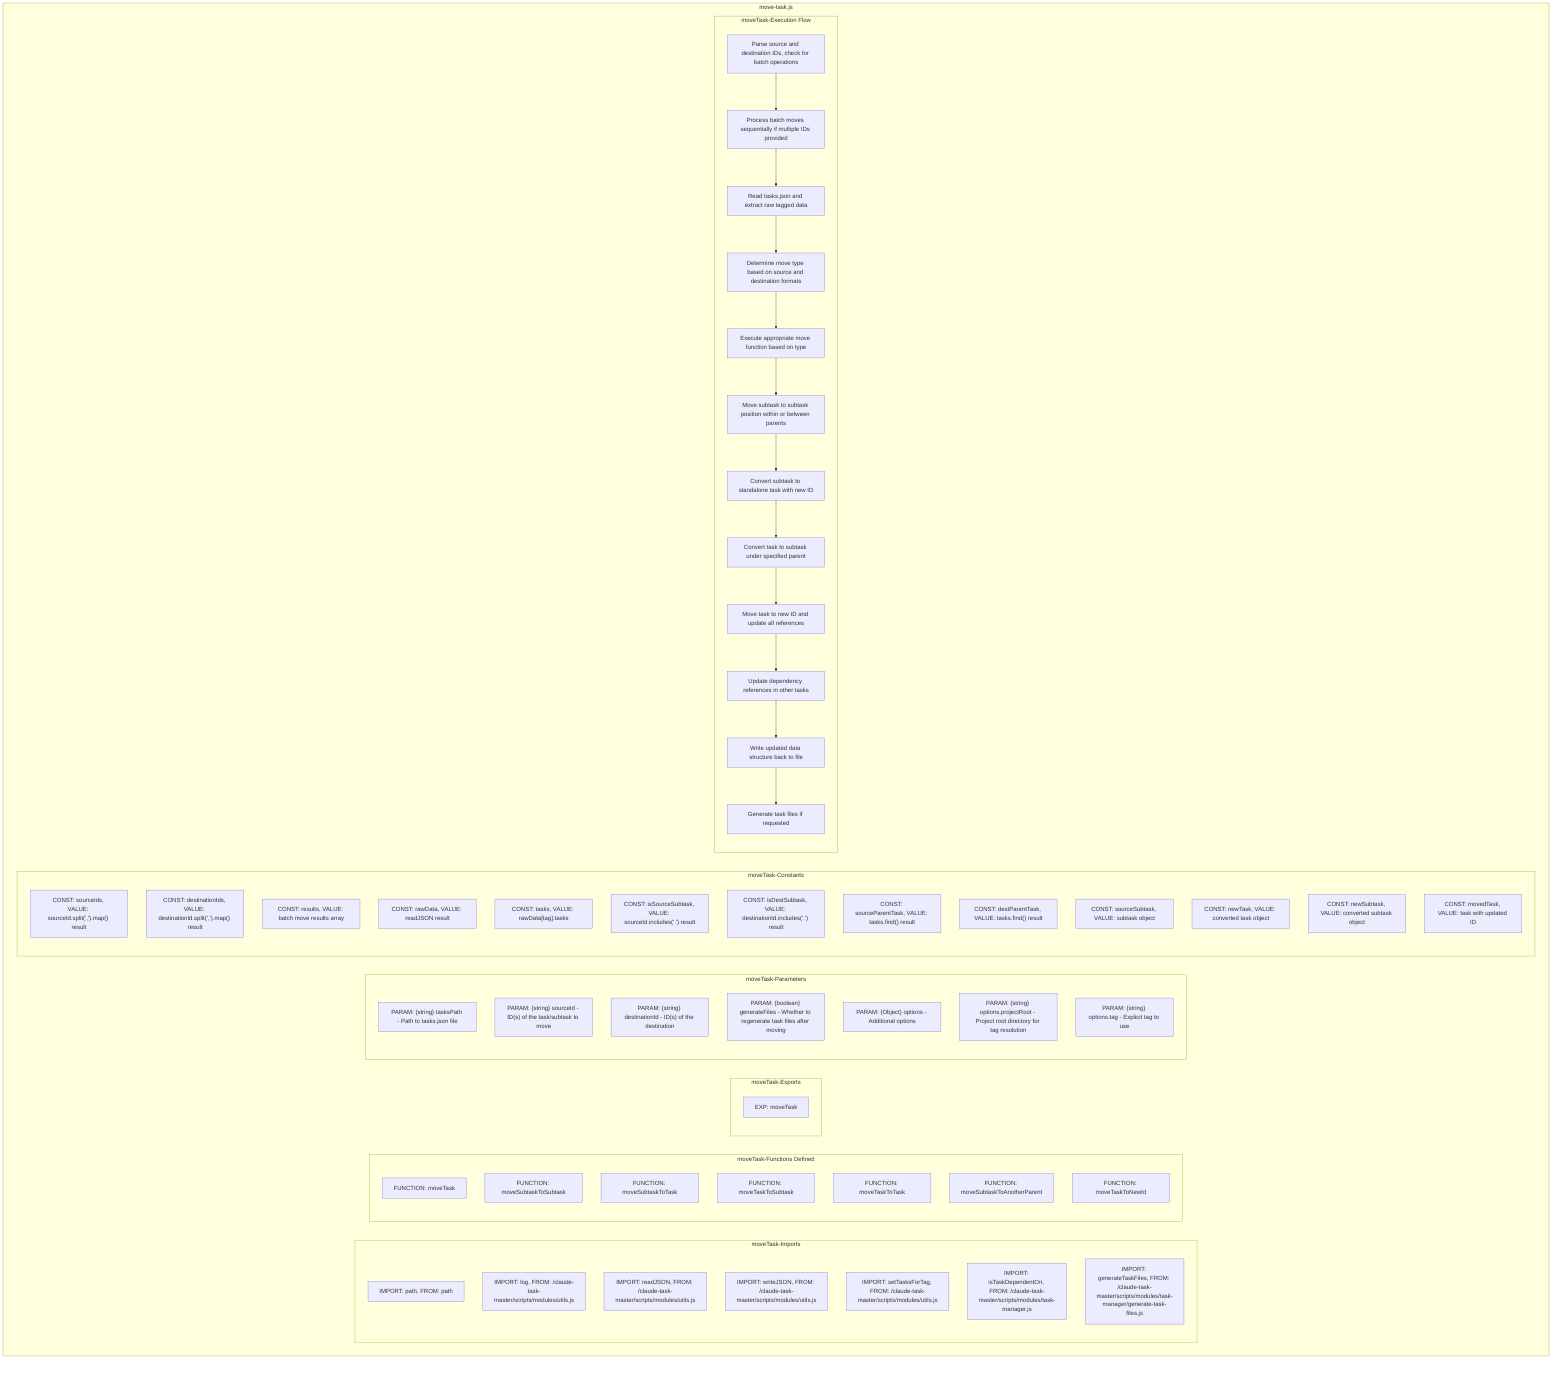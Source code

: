 flowchart TB
    subgraph moveTask-Imports["moveTask-Imports"]
        I1["IMPORT: path, FROM: path"]
        I2["IMPORT: log, FROM: /claude-task-master/scripts/modules/utils.js"]
        I3["IMPORT: readJSON, FROM: /claude-task-master/scripts/modules/utils.js"]
        I4["IMPORT: writeJSON, FROM: /claude-task-master/scripts/modules/utils.js"]
        I5["IMPORT: setTasksForTag, FROM: /claude-task-master/scripts/modules/utils.js"]
        I6["IMPORT: isTaskDependentOn, FROM: /claude-task-master/scripts/modules/task-manager.js"]
        I7["IMPORT: generateTaskFiles, FROM: /claude-task-master/scripts/modules/task-manager/generate-task-files.js"]
    end
    subgraph moveTask-FunctionsDefined["moveTask-Functions Defined"]
        FU1["FUNCTION: moveTask"]
        FU2["FUNCTION: moveSubtaskToSubtask"]
        FU3["FUNCTION: moveSubtaskToTask"]
        FU4["FUNCTION: moveTaskToSubtask"]
        FU5["FUNCTION: moveTaskToTask"]
        FU6["FUNCTION: moveSubtaskToAnotherParent"]
        FU7["FUNCTION: moveTaskToNewId"]
    end
    subgraph moveTask-Exports["moveTask-Exports"]
        E1["EXP: moveTask"]
    end
    subgraph moveTask-Parameters["moveTask-Parameters"]
        P1["PARAM: {string} tasksPath - Path to tasks.json file"]
        P2["PARAM: {string} sourceId - ID(s) of the task/subtask to move"]
        P3["PARAM: {string} destinationId - ID(s) of the destination"]
        P4["PARAM: {boolean} generateFiles - Whether to regenerate task files after moving"]
        P5["PARAM: {Object} options - Additional options"]
        P6["PARAM: {string} options.projectRoot - Project root directory for tag resolution"]
        P7["PARAM: {string} options.tag - Explicit tag to use"]
    end
    subgraph moveTask-Constants["moveTask-Constants"]
        C1["CONST: sourceIds, VALUE: sourceId.split(',').map() result"]
        C2["CONST: destinationIds, VALUE: destinationId.split(',').map() result"]
        C3["CONST: results, VALUE: batch move results array"]
        C4["CONST: rawData, VALUE: readJSON result"]
        C5["CONST: tasks, VALUE: rawData[tag].tasks"]
        C6["CONST: isSourceSubtask, VALUE: sourceId.includes('.') result"]
        C7["CONST: isDestSubtask, VALUE: destinationId.includes('.') result"]
        C8["CONST: sourceParentTask, VALUE: tasks.find() result"]
        C9["CONST: destParentTask, VALUE: tasks.find() result"]
        C10["CONST: sourceSubtask, VALUE: subtask object"]
        C11["CONST: newTask, VALUE: converted task object"]
        C12["CONST: newSubtask, VALUE: converted subtask object"]
        C13["CONST: movedTask, VALUE: task with updated ID"]
    end
    subgraph moveTask-ExecutionFlow["moveTask-Execution Flow"]
        FL1["Parse source and destination IDs, check for batch operations"]
        FL2["Process batch moves sequentially if multiple IDs provided"]
        FL3["Read tasks.json and extract raw tagged data"]
        FL4["Determine move type based on source and destination formats"]
        FL5["Execute appropriate move function based on type"]
        FL6["Move subtask to subtask position within or between parents"]
        FL7["Convert subtask to standalone task with new ID"]
        FL8["Convert task to subtask under specified parent"]
        FL9["Move task to new ID and update all references"]
        FL10["Update dependency references in other tasks"]
        FL11["Write updated data structure back to file"]
        FL12["Generate task files if requested"]
    end
    subgraph moveTask["move-task.js"]
        moveTask-Imports
        moveTask-FunctionsDefined
        moveTask-Exports
        moveTask-Parameters
        moveTask-Constants
        moveTask-ExecutionFlow
    end
    FL1 --> FL2
    FL2 --> FL3
    FL3 --> FL4
    FL4 --> FL5
    FL5 --> FL6
    FL6 --> FL7
    FL7 --> FL8
    FL8 --> FL9
    FL9 --> FL10
    FL10 --> FL11
    FL11 --> FL12